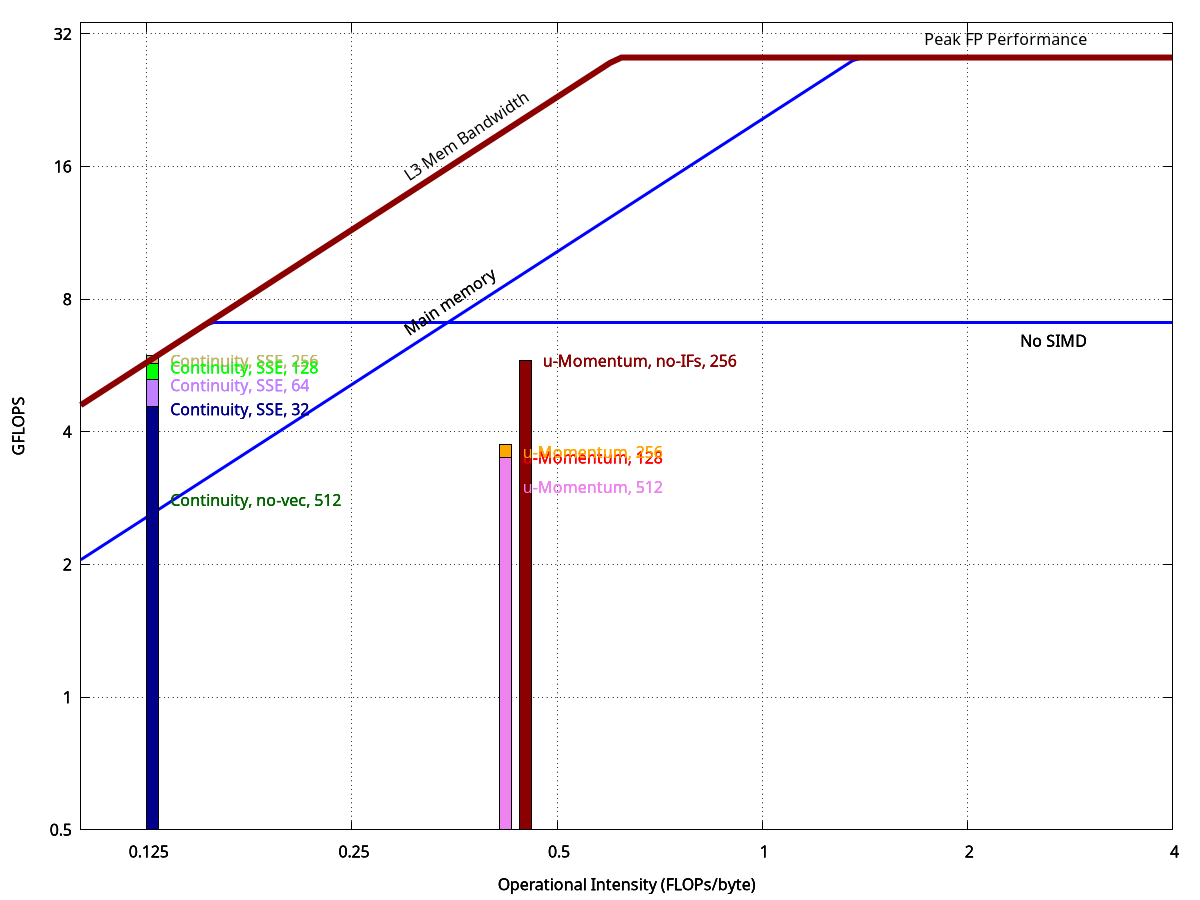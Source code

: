 # initial config
set term postscript eps enhanced color
set output 'roofline_desktop.eps'

set nokey
set grid layerdefault   linetype 0 linewidth 1.000,  linetype 0 linewidth 1.000

set xlabel "Operational Intensity (FLOPs/byte)"
set ylabel "GFLOPS"

# sets log base 2 scale for both axes
set logscale x 2
set logscale y 2

# label offsets
L_MEM_X=0.3
L_MEM_ANG=34

# range of each axis
MAX_X=4
MIN_Y=0.5
MAX_Y=34
set xrange [0.1:MAX_X]
set yrange [MIN_Y:MAX_Y]

# Kernel constants
# u-momentum kernel of nemolite2d has AI = 0.42 FLOP/byte
NEMOLITE_MOM_AI = 0.42
# The continuity kernel of nemolite2d
NEMOLITE_CONT_AI = 0.1276

# CPU CONSTANTS
# For single core of Xeon E5-1620 v2 (my desktop), as measured with 
# the Intel MKL version of linpack. This is therefore using
# 256-bit AVX instructions (SIMD)
PEAK_GFLOPS=28.32
NUM_CORES=1

#ceilings
C_ALL_CORES		= 1
C_MUL_ADD_BAL	= NUM_CORES
# For Ivy Bridge, AVX registers are 256-bit and therefore can
# hold 4*64-bit double-precision reals. We therefore assume
# that peak, non-SIMD performance is 1/4 that of the performance
# obtained by Linpack
C_SIMD			= 4.0
C_ILP_ONLY		= 2 * C_SIMD

# MEM CONSTANTS
# For single core of Xeon E5-1620 v2 (desktop) as measured with 
# the 'DAXPY' result of STREAM2. Units are GB/s.
PEAK_MEM_BW=20.5
PEAK_L3_BW=46.0
PEAK_L2_BW=61.0
PEAK_L1_BW=160.0

NUM_CHANNELS=2
# first ceiling, without multiple memory channels
C_NO_MULTI_CHANNEL	= NUM_CHANNELS

# FUNCTIONS
mem_roof(x,peak)= x * peak
cpu_roof	= PEAK_GFLOPS
min(x, y)	= (x < y) ? x : y
max(x, y)       = (x > y) ? x : y

PEAK_BW = max(PEAK_MEM_BW,PEAK_L3_BW)

cpu_ceiling(x, y)	= min(mem_roof(x,PEAK_BW), y)
mem_ceiling(x)		= min(x, PEAK_GFLOPS)
roofline(x, y)		= cpu_ceiling(x, y)


# LINE STYLES
LINE_ROOF=1
LINE_CEIL=2
LINE_LOOP1_512=3
LINE_LOOP1_1024=4
LINE_MOM_512=5
LINE_MOM_256=6
LINE_MOM_256_NO_IF=12
LINE_MOM_128=7
LINE_CONT_32=15
LINE_CONT_64=14
LINE_CONT_128=8
LINE_CONT_128_NO_VEC=9
LINE_CONT_256=10
LINE_CONT_256_NO_VEC=11
LINE_CONT_512_NO_VEC=13

# Width of the bars
BAR_WIDTH = 0.02

set style line LINE_ROOF	lt 1 lw 6 lc rgb "#8B0000"
set style line LINE_CEIL	lt 1 lw 3 lc rgb "blue"

MOM_512_COL         = "violet"
MOM_256_COL         = "orange"
MOM_256_NO_IF_COL   = "dark-red"
MOM_128_COL         = "red"
CONT_32_COL         = "dark-blue"
CONT_64_COL         = "purple"
CONT_128_COL        = "green"
CONT_128_NO_VEC_COL = "dark-chartreuse"
CONT_256_COL        = "dark-khaki"
CONT_256_NO_VEC_COL = "dark-goldenrod"
CONT_512_NO_VEC_COL = "dark-green"

set style line LINE_MOM_512       lt 1 lc rgb MOM_512_COL
set style line LINE_MOM_256       lt 1 lc rgb MOM_256_COL
set style line LINE_MOM_256_NO_IF  lt 1 lc rgb MOM_256_NO_IF_COL
set style line LINE_MOM_128       lt 1 lc rgb MOM_128_COL
set style line LINE_CONT_32       lt 1 lc rgb CONT_32_COL
set style line LINE_CONT_64       lt 1 lc rgb CONT_64_COL
set style line LINE_CONT_128      lt 1 lc rgb CONT_128_COL
set style line LINE_CONT_128_NO_VEC lt 1 lc rgb CONT_128_NO_VEC_COL
set style line LINE_CONT_256        lt 1 lc rgb CONT_256_COL
set style line LINE_CONT_256_NO_VEC lt 1 lc rgb CONT_256_NO_VEC_COL
set style line LINE_CONT_512_NO_VEC lt 1 lc rgb CONT_512_NO_VEC_COL

# PLOTS
set multiplot

# Bars for measured individual kernel performance (GFLOPS)

###########################################################################
# u-Momentum kernel from Nemolite2D with Intel compiler (as that's the fastest)

# 256 domain run without IF's
KERNEL_AI = 0.4492
set label 1 "u-Momentum, no-IFs, 256" at (KERNEL_AI*1.06),5.8 front textcolor ls LINE_MOM_256_NO_IF
set object 1 rect from (1.0-BAR_WIDTH)*KERNEL_AI,MIN_Y to (1.0+BAR_WIDTH)*KERNEL_AI,5.813 back fc rgb MOM_256_NO_IF_COL fs solid

# 128 domain - not as fast as you'd expect
set label 2 "u-Momentum, 128" at (NEMOLITE_MOM_AI*1.06),3.5 front textcolor ls LINE_MOM_128
set object 2 rect from (1.0-BAR_WIDTH)*NEMOLITE_MOM_AI,MIN_Y to (1.0+BAR_WIDTH)*NEMOLITE_MOM_AI,3.534 back fc rgb MOM_128_COL fs solid

# 256 domain should fit within L3 cache
set label 3 "u-Momentum, 256" at (NEMOLITE_MOM_AI*1.06),3.6 front textcolor ls LINE_MOM_256
set object 3 rect from (1.0-BAR_WIDTH)*NEMOLITE_MOM_AI,MIN_Y to (1.0+BAR_WIDTH)*NEMOLITE_MOM_AI,3.737 back fc rgb MOM_256_COL fs solid

# 512 domain ~spills from L3 cache to main memory
set label 4 "u-Momentum, 512" at (NEMOLITE_MOM_AI*1.06),3.0 front textcolor ls LINE_MOM_512
set object 4 rect from (1.0-BAR_WIDTH)*NEMOLITE_MOM_AI,MIN_Y to (1.0+BAR_WIDTH)*NEMOLITE_MOM_AI,3.504 back fc rgb MOM_512_COL fs solid

###########################################################################
# Nemolite2d, Continuity kernel

# 256 domain, SSE
set label 5 "Continuity, SSE, 256" at (NEMOLITE_CONT_AI*1.06),5.8 front textcolor ls LINE_CONT_256
set object 5 rect from (1.0-BAR_WIDTH)*NEMOLITE_CONT_AI,MIN_Y to (1.0+BAR_WIDTH)*NEMOLITE_CONT_AI,5.946 back fc rgb CONT_256_COL fs solid

# 128 domain, SSE
set label 6 "Continuity, SSE, 128" at (NEMOLITE_CONT_AI*1.06),5.6 front textcolor ls LINE_CONT_128
set object 6 rect from (1.0-BAR_WIDTH)*NEMOLITE_CONT_AI,MIN_Y to (1.0+BAR_WIDTH)*NEMOLITE_CONT_AI,5.717 back fc rgb CONT_128_COL fs solid

# 64 domain, SSE
set label 7 "Continuity, SSE, 64" at (NEMOLITE_CONT_AI*1.06),5.1 front textcolor ls LINE_CONT_64
set object 7 rect from (1.0-BAR_WIDTH)*NEMOLITE_CONT_AI,MIN_Y to (1.0+BAR_WIDTH)*NEMOLITE_CONT_AI,5.251 back fc rgb CONT_64_COL fs solid

# 32 domain, SSE, aligned
set label 16 "Continuity, SSE, 32" at (NEMOLITE_CONT_AI*1.06),4.5 front textcolor ls LINE_CONT_32
set object 16 rect from (1.0-BAR_WIDTH)*NEMOLITE_CONT_AI,MIN_Y to (1.0+BAR_WIDTH)*NEMOLITE_CONT_AI,4.57 back fc rgb CONT_32_COL fs solid

# 128 domain, no-vec
#set label 8 "Continuity, no-vec, 128" at (NEMOLITE_CONT_AI*1.06),3.6 front textcolor ls LINE_CONT_128_NO_VEC
#set object 8 rect from (1.0-BAR_WIDTH)*NEMOLITE_CONT_AI,MIN_Y to (1.0+BAR_WIDTH)*NEMOLITE_CONT_AI,3.558 back fc rgb CONT_128_NO_VEC_COL fs solid

# 256 domain, no-vec
#set label 9 "Continuity, no-vec, 256" at (NEMOLITE_CONT_AI*1.06),3.2 front textcolor ls LINE_CONT_256_NO_VEC
#set object 9 rect from (1.0-BAR_WIDTH)*NEMOLITE_CONT_AI,MIN_Y to (1.0+BAR_WIDTH)*NEMOLITE_CONT_AI,3.410 back fc rgb CONT_256_NO_VEC_COL fs solid

# 512 domain, no-vec
set label 10 "Continuity, no-vec, 512" at (NEMOLITE_CONT_AI*1.06),2.8 front textcolor ls LINE_CONT_512_NO_VEC
set object 10 rect from (1.0-BAR_WIDTH)*NEMOLITE_CONT_AI,MIN_Y to (1.0+BAR_WIDTH)*NEMOLITE_CONT_AI,2.981 back fc rgb CONT_512_NO_VEC_COL fs solid

# CPU CEILINGS
# All cores (same as roofline)
#set label 3 "All cores used" at (MAX_X-1),(cpu_roof/1.1) right
#plot cpu_ceiling(x, cpu_roof / C_ALL_CORES) ls LINE_CEIL

# SIMD
set label 11 "No SIMD" at (MAX_X-1),((cpu_roof / C_SIMD)/1.1) right
plot cpu_ceiling(x, cpu_roof / C_SIMD) ls LINE_CEIL

# No parallelism
#set label 12 "ILP Only" at (MAX_X-1),((cpu_roof / C_ILP_ONLY)/1.1) right
#plot cpu_ceiling(x, cpu_roof / C_ILP_ONLY) ls LINE_CEIL

# MEM CEILINGS

set label 13 "Main memory" at (L_MEM_X),(mem_roof(L_MEM_X,PEAK_MEM_BW)*1.1) rotate by L_MEM_ANG
plot mem_ceiling(mem_roof(x,PEAK_MEM_BW)) ls LINE_CEIL

# ROOFLINE
set label 14 "Peak FP Performance" at (MAX_X-1),(PEAK_GFLOPS*1.1) right
set label 15 "L3 Mem Bandwidth" at L_MEM_X,mem_roof(L_MEM_X,PEAK_BW)*1.1 rotate by L_MEM_ANG
plot roofline(x, cpu_roof) ls LINE_ROOF

unset multiplot
